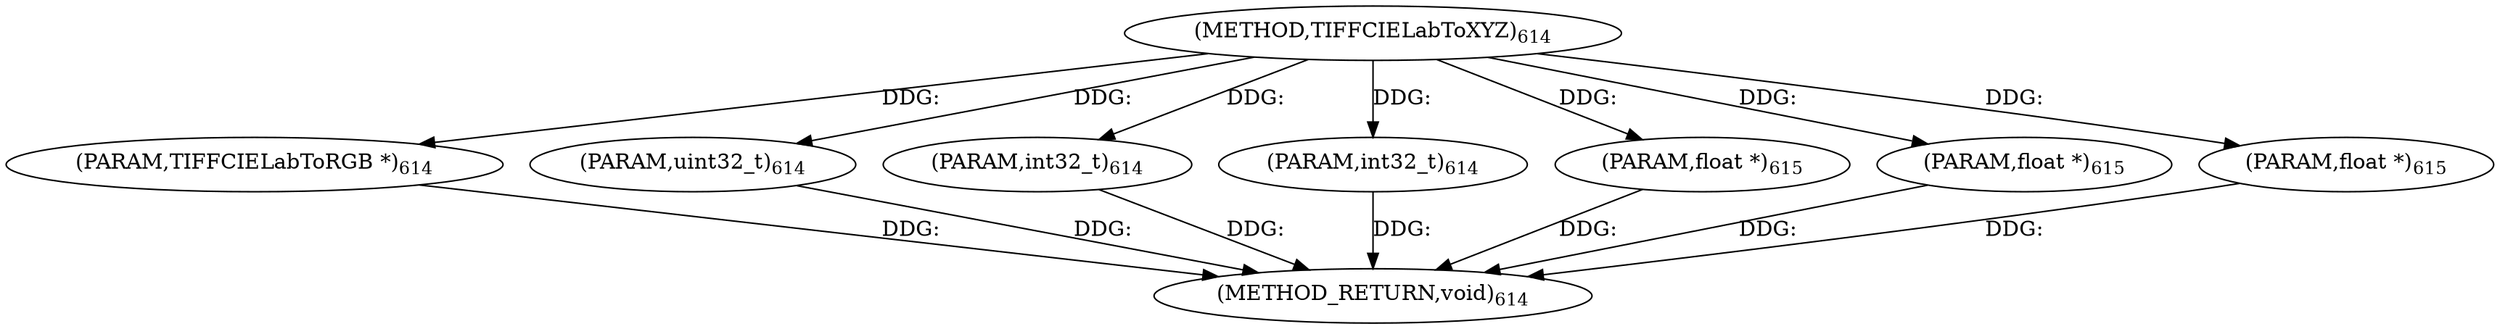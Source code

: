 digraph "TIFFCIELabToXYZ" {  
"9347" [label = <(METHOD,TIFFCIELabToXYZ)<SUB>614</SUB>> ]
"9355" [label = <(METHOD_RETURN,void)<SUB>614</SUB>> ]
"9348" [label = <(PARAM,TIFFCIELabToRGB *)<SUB>614</SUB>> ]
"9349" [label = <(PARAM,uint32_t)<SUB>614</SUB>> ]
"9350" [label = <(PARAM,int32_t)<SUB>614</SUB>> ]
"9351" [label = <(PARAM,int32_t)<SUB>614</SUB>> ]
"9352" [label = <(PARAM,float *)<SUB>615</SUB>> ]
"9353" [label = <(PARAM,float *)<SUB>615</SUB>> ]
"9354" [label = <(PARAM,float *)<SUB>615</SUB>> ]
  "9348" -> "9355"  [ label = "DDG: "] 
  "9349" -> "9355"  [ label = "DDG: "] 
  "9350" -> "9355"  [ label = "DDG: "] 
  "9351" -> "9355"  [ label = "DDG: "] 
  "9352" -> "9355"  [ label = "DDG: "] 
  "9353" -> "9355"  [ label = "DDG: "] 
  "9354" -> "9355"  [ label = "DDG: "] 
  "9347" -> "9348"  [ label = "DDG: "] 
  "9347" -> "9349"  [ label = "DDG: "] 
  "9347" -> "9350"  [ label = "DDG: "] 
  "9347" -> "9351"  [ label = "DDG: "] 
  "9347" -> "9352"  [ label = "DDG: "] 
  "9347" -> "9353"  [ label = "DDG: "] 
  "9347" -> "9354"  [ label = "DDG: "] 
}
